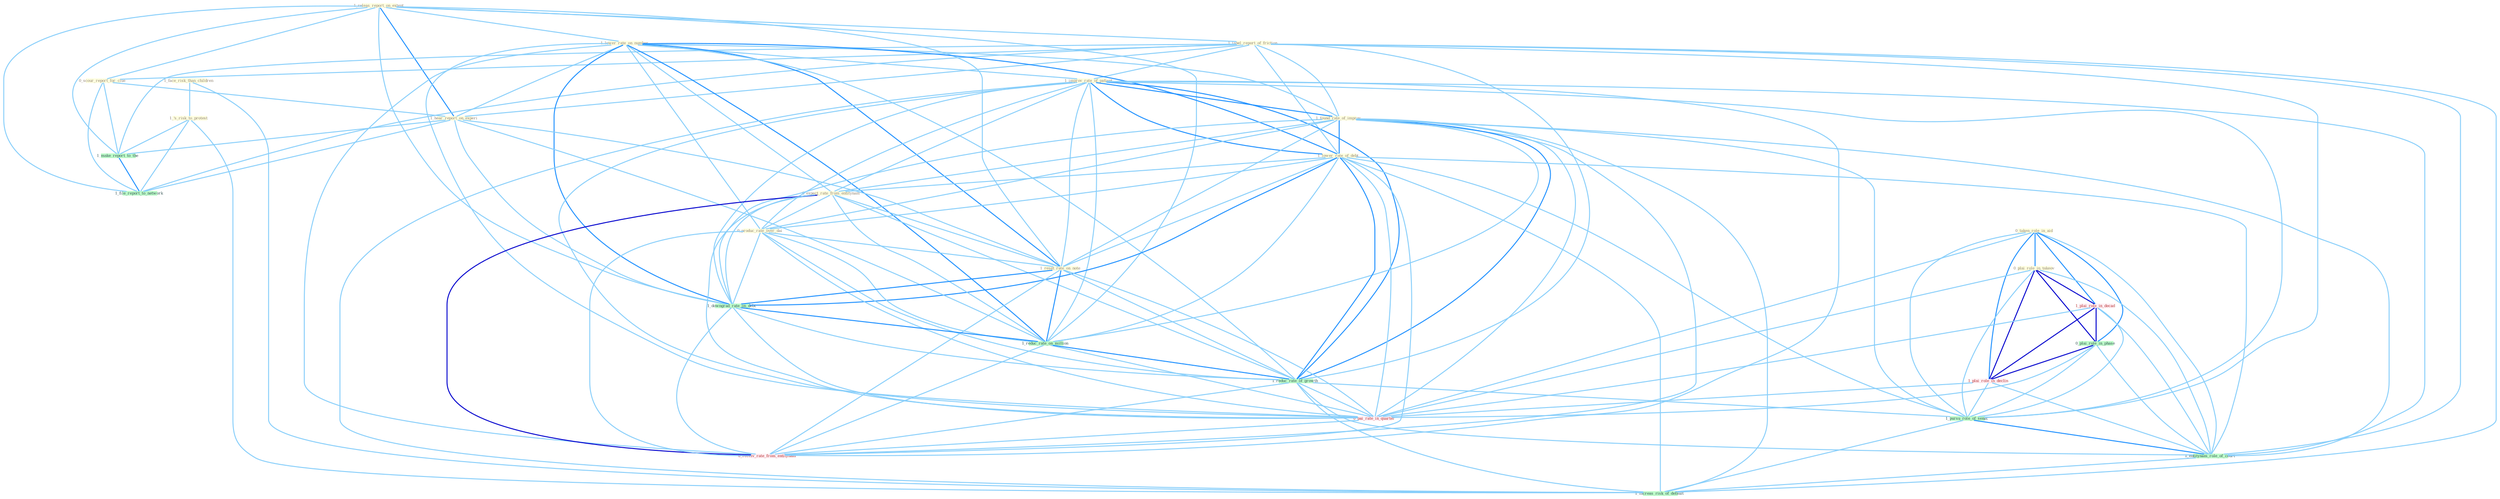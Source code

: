 Graph G{ 
    node
    [shape=polygon,style=filled,width=.5,height=.06,color="#BDFCC9",fixedsize=true,fontsize=4,
    fontcolor="#2f4f4f"];
    {node
    [color="#ffffe0", fontcolor="#8b7d6b"] "1_releas_report_on_extent " "1_label_report_of_friction " "1_lower_rate_on_number " "1_improv_rate_of_patient " "0_scour_report_for_clue " "1_found_rate_of_improv " "0_taken_role_in_aid " "1_lower_rate_of_debt " "1_hear_report_on_experi " "1_face_risk_than_children " "1_'s_risk_to_protest " "0_expect_rate_from_entitynam " "0_plai_role_in_takeov " "0_produc_rate_over_dai " "1_reset_rate_on_note "}
{node [color="#fff0f5", fontcolor="#b22222"] "1_plai_role_in_decad " "1_plai_role_in_declin " "0_pai_rate_in_quarter " "0_receiv_rate_from_entitynam "}
edge [color="#B0E2FF"];

	"1_releas_report_on_extent " -- "1_label_report_of_friction " [w="1", color="#87cefa" ];
	"1_releas_report_on_extent " -- "1_lower_rate_on_number " [w="1", color="#87cefa" ];
	"1_releas_report_on_extent " -- "0_scour_report_for_clue " [w="1", color="#87cefa" ];
	"1_releas_report_on_extent " -- "1_hear_report_on_experi " [w="2", color="#1e90ff" , len=0.8];
	"1_releas_report_on_extent " -- "1_reset_rate_on_note " [w="1", color="#87cefa" ];
	"1_releas_report_on_extent " -- "1_downgrad_rate_on_debt " [w="1", color="#87cefa" ];
	"1_releas_report_on_extent " -- "1_reduc_rate_on_million " [w="1", color="#87cefa" ];
	"1_releas_report_on_extent " -- "1_make_report_to_the " [w="1", color="#87cefa" ];
	"1_releas_report_on_extent " -- "1_file_report_to_network " [w="1", color="#87cefa" ];
	"1_label_report_of_friction " -- "1_improv_rate_of_patient " [w="1", color="#87cefa" ];
	"1_label_report_of_friction " -- "0_scour_report_for_clue " [w="1", color="#87cefa" ];
	"1_label_report_of_friction " -- "1_found_rate_of_improv " [w="1", color="#87cefa" ];
	"1_label_report_of_friction " -- "1_lower_rate_of_debt " [w="1", color="#87cefa" ];
	"1_label_report_of_friction " -- "1_hear_report_on_experi " [w="1", color="#87cefa" ];
	"1_label_report_of_friction " -- "1_reduc_rate_of_growth " [w="1", color="#87cefa" ];
	"1_label_report_of_friction " -- "1_make_report_to_the " [w="1", color="#87cefa" ];
	"1_label_report_of_friction " -- "1_pursu_role_of_senat " [w="1", color="#87cefa" ];
	"1_label_report_of_friction " -- "1_file_report_to_network " [w="1", color="#87cefa" ];
	"1_label_report_of_friction " -- "1_entitynam_role_of_court " [w="1", color="#87cefa" ];
	"1_label_report_of_friction " -- "1_increas_risk_of_default " [w="1", color="#87cefa" ];
	"1_lower_rate_on_number " -- "1_improv_rate_of_patient " [w="1", color="#87cefa" ];
	"1_lower_rate_on_number " -- "1_found_rate_of_improv " [w="1", color="#87cefa" ];
	"1_lower_rate_on_number " -- "1_lower_rate_of_debt " [w="2", color="#1e90ff" , len=0.8];
	"1_lower_rate_on_number " -- "1_hear_report_on_experi " [w="1", color="#87cefa" ];
	"1_lower_rate_on_number " -- "0_expect_rate_from_entitynam " [w="1", color="#87cefa" ];
	"1_lower_rate_on_number " -- "0_produc_rate_over_dai " [w="1", color="#87cefa" ];
	"1_lower_rate_on_number " -- "1_reset_rate_on_note " [w="2", color="#1e90ff" , len=0.8];
	"1_lower_rate_on_number " -- "1_downgrad_rate_on_debt " [w="2", color="#1e90ff" , len=0.8];
	"1_lower_rate_on_number " -- "1_reduc_rate_on_million " [w="2", color="#1e90ff" , len=0.8];
	"1_lower_rate_on_number " -- "1_reduc_rate_of_growth " [w="1", color="#87cefa" ];
	"1_lower_rate_on_number " -- "0_pai_rate_in_quarter " [w="1", color="#87cefa" ];
	"1_lower_rate_on_number " -- "0_receiv_rate_from_entitynam " [w="1", color="#87cefa" ];
	"1_improv_rate_of_patient " -- "1_found_rate_of_improv " [w="2", color="#1e90ff" , len=0.8];
	"1_improv_rate_of_patient " -- "1_lower_rate_of_debt " [w="2", color="#1e90ff" , len=0.8];
	"1_improv_rate_of_patient " -- "0_expect_rate_from_entitynam " [w="1", color="#87cefa" ];
	"1_improv_rate_of_patient " -- "0_produc_rate_over_dai " [w="1", color="#87cefa" ];
	"1_improv_rate_of_patient " -- "1_reset_rate_on_note " [w="1", color="#87cefa" ];
	"1_improv_rate_of_patient " -- "1_downgrad_rate_on_debt " [w="1", color="#87cefa" ];
	"1_improv_rate_of_patient " -- "1_reduc_rate_on_million " [w="1", color="#87cefa" ];
	"1_improv_rate_of_patient " -- "1_reduc_rate_of_growth " [w="2", color="#1e90ff" , len=0.8];
	"1_improv_rate_of_patient " -- "0_pai_rate_in_quarter " [w="1", color="#87cefa" ];
	"1_improv_rate_of_patient " -- "1_pursu_role_of_senat " [w="1", color="#87cefa" ];
	"1_improv_rate_of_patient " -- "1_entitynam_role_of_court " [w="1", color="#87cefa" ];
	"1_improv_rate_of_patient " -- "0_receiv_rate_from_entitynam " [w="1", color="#87cefa" ];
	"1_improv_rate_of_patient " -- "1_increas_risk_of_default " [w="1", color="#87cefa" ];
	"0_scour_report_for_clue " -- "1_hear_report_on_experi " [w="1", color="#87cefa" ];
	"0_scour_report_for_clue " -- "1_make_report_to_the " [w="1", color="#87cefa" ];
	"0_scour_report_for_clue " -- "1_file_report_to_network " [w="1", color="#87cefa" ];
	"1_found_rate_of_improv " -- "1_lower_rate_of_debt " [w="2", color="#1e90ff" , len=0.8];
	"1_found_rate_of_improv " -- "0_expect_rate_from_entitynam " [w="1", color="#87cefa" ];
	"1_found_rate_of_improv " -- "0_produc_rate_over_dai " [w="1", color="#87cefa" ];
	"1_found_rate_of_improv " -- "1_reset_rate_on_note " [w="1", color="#87cefa" ];
	"1_found_rate_of_improv " -- "1_downgrad_rate_on_debt " [w="1", color="#87cefa" ];
	"1_found_rate_of_improv " -- "1_reduc_rate_on_million " [w="1", color="#87cefa" ];
	"1_found_rate_of_improv " -- "1_reduc_rate_of_growth " [w="2", color="#1e90ff" , len=0.8];
	"1_found_rate_of_improv " -- "0_pai_rate_in_quarter " [w="1", color="#87cefa" ];
	"1_found_rate_of_improv " -- "1_pursu_role_of_senat " [w="1", color="#87cefa" ];
	"1_found_rate_of_improv " -- "1_entitynam_role_of_court " [w="1", color="#87cefa" ];
	"1_found_rate_of_improv " -- "0_receiv_rate_from_entitynam " [w="1", color="#87cefa" ];
	"1_found_rate_of_improv " -- "1_increas_risk_of_default " [w="1", color="#87cefa" ];
	"0_taken_role_in_aid " -- "0_plai_role_in_takeov " [w="2", color="#1e90ff" , len=0.8];
	"0_taken_role_in_aid " -- "1_plai_role_in_decad " [w="2", color="#1e90ff" , len=0.8];
	"0_taken_role_in_aid " -- "0_plai_role_in_phase " [w="2", color="#1e90ff" , len=0.8];
	"0_taken_role_in_aid " -- "1_plai_role_in_declin " [w="2", color="#1e90ff" , len=0.8];
	"0_taken_role_in_aid " -- "0_pai_rate_in_quarter " [w="1", color="#87cefa" ];
	"0_taken_role_in_aid " -- "1_pursu_role_of_senat " [w="1", color="#87cefa" ];
	"0_taken_role_in_aid " -- "1_entitynam_role_of_court " [w="1", color="#87cefa" ];
	"1_lower_rate_of_debt " -- "0_expect_rate_from_entitynam " [w="1", color="#87cefa" ];
	"1_lower_rate_of_debt " -- "0_produc_rate_over_dai " [w="1", color="#87cefa" ];
	"1_lower_rate_of_debt " -- "1_reset_rate_on_note " [w="1", color="#87cefa" ];
	"1_lower_rate_of_debt " -- "1_downgrad_rate_on_debt " [w="2", color="#1e90ff" , len=0.8];
	"1_lower_rate_of_debt " -- "1_reduc_rate_on_million " [w="1", color="#87cefa" ];
	"1_lower_rate_of_debt " -- "1_reduc_rate_of_growth " [w="2", color="#1e90ff" , len=0.8];
	"1_lower_rate_of_debt " -- "0_pai_rate_in_quarter " [w="1", color="#87cefa" ];
	"1_lower_rate_of_debt " -- "1_pursu_role_of_senat " [w="1", color="#87cefa" ];
	"1_lower_rate_of_debt " -- "1_entitynam_role_of_court " [w="1", color="#87cefa" ];
	"1_lower_rate_of_debt " -- "0_receiv_rate_from_entitynam " [w="1", color="#87cefa" ];
	"1_lower_rate_of_debt " -- "1_increas_risk_of_default " [w="1", color="#87cefa" ];
	"1_hear_report_on_experi " -- "1_reset_rate_on_note " [w="1", color="#87cefa" ];
	"1_hear_report_on_experi " -- "1_downgrad_rate_on_debt " [w="1", color="#87cefa" ];
	"1_hear_report_on_experi " -- "1_reduc_rate_on_million " [w="1", color="#87cefa" ];
	"1_hear_report_on_experi " -- "1_make_report_to_the " [w="1", color="#87cefa" ];
	"1_hear_report_on_experi " -- "1_file_report_to_network " [w="1", color="#87cefa" ];
	"1_face_risk_than_children " -- "1_'s_risk_to_protest " [w="1", color="#87cefa" ];
	"1_face_risk_than_children " -- "1_increas_risk_of_default " [w="1", color="#87cefa" ];
	"1_'s_risk_to_protest " -- "1_make_report_to_the " [w="1", color="#87cefa" ];
	"1_'s_risk_to_protest " -- "1_file_report_to_network " [w="1", color="#87cefa" ];
	"1_'s_risk_to_protest " -- "1_increas_risk_of_default " [w="1", color="#87cefa" ];
	"0_expect_rate_from_entitynam " -- "0_produc_rate_over_dai " [w="1", color="#87cefa" ];
	"0_expect_rate_from_entitynam " -- "1_reset_rate_on_note " [w="1", color="#87cefa" ];
	"0_expect_rate_from_entitynam " -- "1_downgrad_rate_on_debt " [w="1", color="#87cefa" ];
	"0_expect_rate_from_entitynam " -- "1_reduc_rate_on_million " [w="1", color="#87cefa" ];
	"0_expect_rate_from_entitynam " -- "1_reduc_rate_of_growth " [w="1", color="#87cefa" ];
	"0_expect_rate_from_entitynam " -- "0_pai_rate_in_quarter " [w="1", color="#87cefa" ];
	"0_expect_rate_from_entitynam " -- "0_receiv_rate_from_entitynam " [w="3", color="#0000cd" , len=0.6];
	"0_plai_role_in_takeov " -- "1_plai_role_in_decad " [w="3", color="#0000cd" , len=0.6];
	"0_plai_role_in_takeov " -- "0_plai_role_in_phase " [w="3", color="#0000cd" , len=0.6];
	"0_plai_role_in_takeov " -- "1_plai_role_in_declin " [w="3", color="#0000cd" , len=0.6];
	"0_plai_role_in_takeov " -- "0_pai_rate_in_quarter " [w="1", color="#87cefa" ];
	"0_plai_role_in_takeov " -- "1_pursu_role_of_senat " [w="1", color="#87cefa" ];
	"0_plai_role_in_takeov " -- "1_entitynam_role_of_court " [w="1", color="#87cefa" ];
	"0_produc_rate_over_dai " -- "1_reset_rate_on_note " [w="1", color="#87cefa" ];
	"0_produc_rate_over_dai " -- "1_downgrad_rate_on_debt " [w="1", color="#87cefa" ];
	"0_produc_rate_over_dai " -- "1_reduc_rate_on_million " [w="1", color="#87cefa" ];
	"0_produc_rate_over_dai " -- "1_reduc_rate_of_growth " [w="1", color="#87cefa" ];
	"0_produc_rate_over_dai " -- "0_pai_rate_in_quarter " [w="1", color="#87cefa" ];
	"0_produc_rate_over_dai " -- "0_receiv_rate_from_entitynam " [w="1", color="#87cefa" ];
	"1_reset_rate_on_note " -- "1_downgrad_rate_on_debt " [w="2", color="#1e90ff" , len=0.8];
	"1_reset_rate_on_note " -- "1_reduc_rate_on_million " [w="2", color="#1e90ff" , len=0.8];
	"1_reset_rate_on_note " -- "1_reduc_rate_of_growth " [w="1", color="#87cefa" ];
	"1_reset_rate_on_note " -- "0_pai_rate_in_quarter " [w="1", color="#87cefa" ];
	"1_reset_rate_on_note " -- "0_receiv_rate_from_entitynam " [w="1", color="#87cefa" ];
	"1_downgrad_rate_on_debt " -- "1_reduc_rate_on_million " [w="2", color="#1e90ff" , len=0.8];
	"1_downgrad_rate_on_debt " -- "1_reduc_rate_of_growth " [w="1", color="#87cefa" ];
	"1_downgrad_rate_on_debt " -- "0_pai_rate_in_quarter " [w="1", color="#87cefa" ];
	"1_downgrad_rate_on_debt " -- "0_receiv_rate_from_entitynam " [w="1", color="#87cefa" ];
	"1_reduc_rate_on_million " -- "1_reduc_rate_of_growth " [w="2", color="#1e90ff" , len=0.8];
	"1_reduc_rate_on_million " -- "0_pai_rate_in_quarter " [w="1", color="#87cefa" ];
	"1_reduc_rate_on_million " -- "0_receiv_rate_from_entitynam " [w="1", color="#87cefa" ];
	"1_plai_role_in_decad " -- "0_plai_role_in_phase " [w="3", color="#0000cd" , len=0.6];
	"1_plai_role_in_decad " -- "1_plai_role_in_declin " [w="3", color="#0000cd" , len=0.6];
	"1_plai_role_in_decad " -- "0_pai_rate_in_quarter " [w="1", color="#87cefa" ];
	"1_plai_role_in_decad " -- "1_pursu_role_of_senat " [w="1", color="#87cefa" ];
	"1_plai_role_in_decad " -- "1_entitynam_role_of_court " [w="1", color="#87cefa" ];
	"0_plai_role_in_phase " -- "1_plai_role_in_declin " [w="3", color="#0000cd" , len=0.6];
	"0_plai_role_in_phase " -- "0_pai_rate_in_quarter " [w="1", color="#87cefa" ];
	"0_plai_role_in_phase " -- "1_pursu_role_of_senat " [w="1", color="#87cefa" ];
	"0_plai_role_in_phase " -- "1_entitynam_role_of_court " [w="1", color="#87cefa" ];
	"1_reduc_rate_of_growth " -- "0_pai_rate_in_quarter " [w="1", color="#87cefa" ];
	"1_reduc_rate_of_growth " -- "1_pursu_role_of_senat " [w="1", color="#87cefa" ];
	"1_reduc_rate_of_growth " -- "1_entitynam_role_of_court " [w="1", color="#87cefa" ];
	"1_reduc_rate_of_growth " -- "0_receiv_rate_from_entitynam " [w="1", color="#87cefa" ];
	"1_reduc_rate_of_growth " -- "1_increas_risk_of_default " [w="1", color="#87cefa" ];
	"1_make_report_to_the " -- "1_file_report_to_network " [w="2", color="#1e90ff" , len=0.8];
	"1_plai_role_in_declin " -- "0_pai_rate_in_quarter " [w="1", color="#87cefa" ];
	"1_plai_role_in_declin " -- "1_pursu_role_of_senat " [w="1", color="#87cefa" ];
	"1_plai_role_in_declin " -- "1_entitynam_role_of_court " [w="1", color="#87cefa" ];
	"0_pai_rate_in_quarter " -- "0_receiv_rate_from_entitynam " [w="1", color="#87cefa" ];
	"1_pursu_role_of_senat " -- "1_entitynam_role_of_court " [w="2", color="#1e90ff" , len=0.8];
	"1_pursu_role_of_senat " -- "1_increas_risk_of_default " [w="1", color="#87cefa" ];
	"1_entitynam_role_of_court " -- "1_increas_risk_of_default " [w="1", color="#87cefa" ];
}